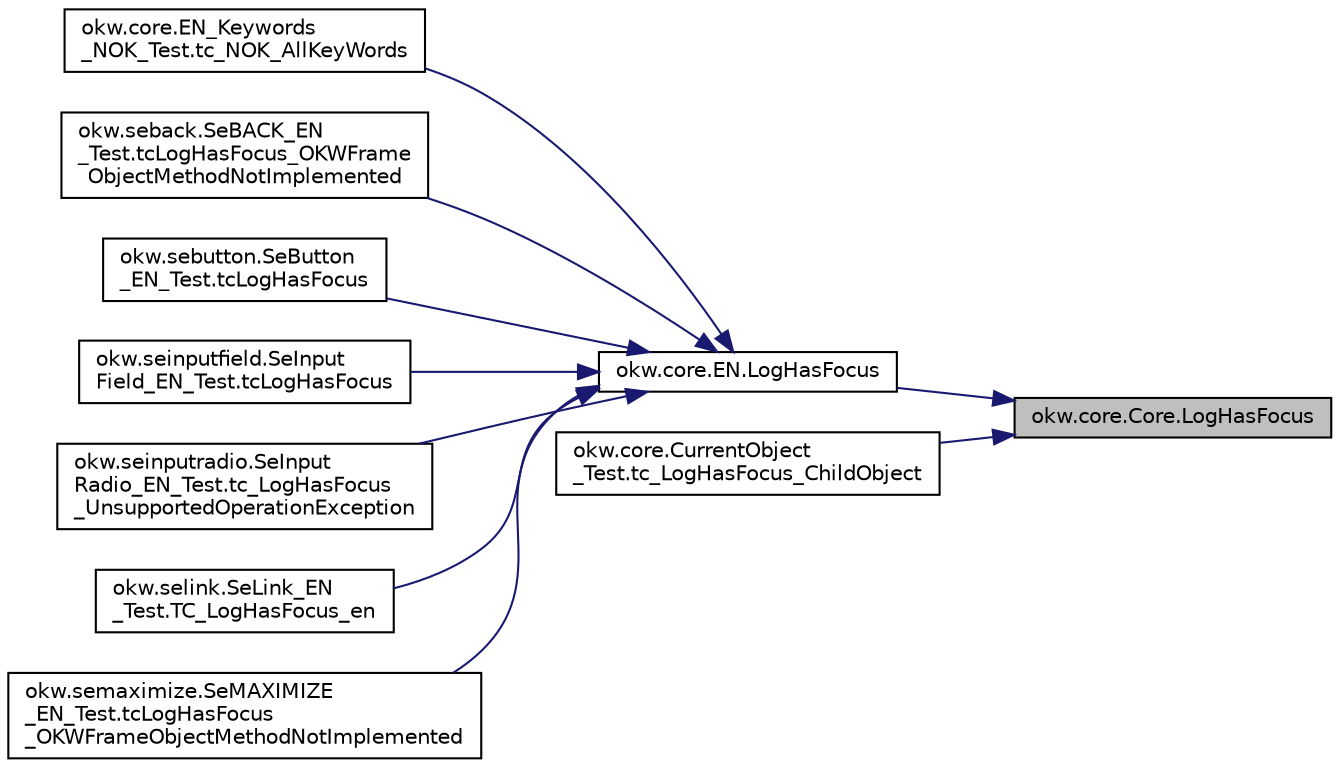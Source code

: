 digraph "okw.core.Core.LogHasFocus"
{
 // INTERACTIVE_SVG=YES
 // LATEX_PDF_SIZE
  edge [fontname="Helvetica",fontsize="10",labelfontname="Helvetica",labelfontsize="10"];
  node [fontname="Helvetica",fontsize="10",shape=record];
  rankdir="RL";
  Node1046 [label="okw.core.Core.LogHasFocus",height=0.2,width=0.4,color="black", fillcolor="grey75", style="filled", fontcolor="black",tooltip="Dokumentiert den Fokus-Status des gegebenen Objekts."];
  Node1046 -> Node1047 [dir="back",color="midnightblue",fontsize="10",style="solid",fontname="Helvetica"];
  Node1047 [label="okw.core.EN.LogHasFocus",height=0.2,width=0.4,color="black", fillcolor="white", style="filled",URL="$classokw_1_1core_1_1_e_n.html#a446ed81868f18ea11da1b531d5b2d152",tooltip="Dokumentiert den Fokus-Status des gegebenen Objekts."];
  Node1047 -> Node1048 [dir="back",color="midnightblue",fontsize="10",style="solid",fontname="Helvetica"];
  Node1048 [label="okw.core.EN_Keywords\l_NOK_Test.tc_NOK_AllKeyWords",height=0.2,width=0.4,color="black", fillcolor="white", style="filled",URL="$classokw_1_1core_1_1_e_n___keywords___n_o_k___test.html#a81a960a2341dfb0e27da7871291c84dc",tooltip="Prüft methoden aufruf für einen einfachen Click."];
  Node1047 -> Node1049 [dir="back",color="midnightblue",fontsize="10",style="solid",fontname="Helvetica"];
  Node1049 [label="okw.seback.SeBACK_EN\l_Test.tcLogHasFocus_OKWFrame\lObjectMethodNotImplemented",height=0.2,width=0.4,color="black", fillcolor="white", style="filled",URL="$classokw_1_1seback_1_1_se_b_a_c_k___e_n___test.html#a602a3d18da450db5424dee1ddca8fbd5",tooltip="Testet das Schlüsselwort LogHasFocus( FN ) eines SeBACK Prüfen."];
  Node1047 -> Node1050 [dir="back",color="midnightblue",fontsize="10",style="solid",fontname="Helvetica"];
  Node1050 [label="okw.sebutton.SeButton\l_EN_Test.tcLogHasFocus",height=0.2,width=0.4,color="black", fillcolor="white", style="filled",URL="$classokw_1_1sebutton_1_1_se_button___e_n___test.html#a99221622b8ba85a679ecf69ad5a02f94",tooltip="Test des Schlüsselwortes LogHasFocus für den GUI-Adapter SeButton."];
  Node1047 -> Node1051 [dir="back",color="midnightblue",fontsize="10",style="solid",fontname="Helvetica"];
  Node1051 [label="okw.seinputfield.SeInput\lField_EN_Test.tcLogHasFocus",height=0.2,width=0.4,color="black", fillcolor="white", style="filled",URL="$classokw_1_1seinputfield_1_1_se_input_field___e_n___test.html#af6d6b86e0de509a456c27cd379375126",tooltip="Testet das Schlüsselwort LogHasFocus( FN ) eines SeInputField Prüfen."];
  Node1047 -> Node1052 [dir="back",color="midnightblue",fontsize="10",style="solid",fontname="Helvetica"];
  Node1052 [label="okw.seinputradio.SeInput\lRadio_EN_Test.tc_LogHasFocus\l_UnsupportedOperationException",height=0.2,width=0.4,color="black", fillcolor="white", style="filled",URL="$classokw_1_1seinputradio_1_1_se_input_radio___e_n___test.html#a0c031674c725f1c1b926f1ccf82f1d2c",tooltip="Test des Schlüsselwortes LogHasFocus für den GUI-Adapter SeInputRadio."];
  Node1047 -> Node1053 [dir="back",color="midnightblue",fontsize="10",style="solid",fontname="Helvetica"];
  Node1053 [label="okw.selink.SeLink_EN\l_Test.TC_LogHasFocus_en",height=0.2,width=0.4,color="black", fillcolor="white", style="filled",URL="$classokw_1_1selink_1_1_se_link___e_n___test.html#ad83658e8b602ba99208715580fa33e09",tooltip="Focus eines Textfeldes loggen."];
  Node1047 -> Node1054 [dir="back",color="midnightblue",fontsize="10",style="solid",fontname="Helvetica"];
  Node1054 [label="okw.semaximize.SeMAXIMIZE\l_EN_Test.tcLogHasFocus\l_OKWFrameObjectMethodNotImplemented",height=0.2,width=0.4,color="black", fillcolor="white", style="filled",URL="$classokw_1_1semaximize_1_1_se_m_a_x_i_m_i_z_e___e_n___test.html#a48dea1cfcbef3ce39606d7dc6dbbbdfb",tooltip="Testet das Schlüsselwort LogHasFocus( FN ) eines SeMAXIMIZE Prüfen."];
  Node1046 -> Node1055 [dir="back",color="midnightblue",fontsize="10",style="solid",fontname="Helvetica"];
  Node1055 [label="okw.core.CurrentObject\l_Test.tc_LogHasFocus_ChildObject",height=0.2,width=0.4,color="black", fillcolor="white", style="filled",URL="$classokw_1_1core_1_1_current_object___test.html#a2d6b28ef6db7e3e30a236d2a9d3a1c5b",tooltip="Testziel: Prüft den Aufruf der Methode LogExists( \"FN\" ) im ChildObject."];
}
